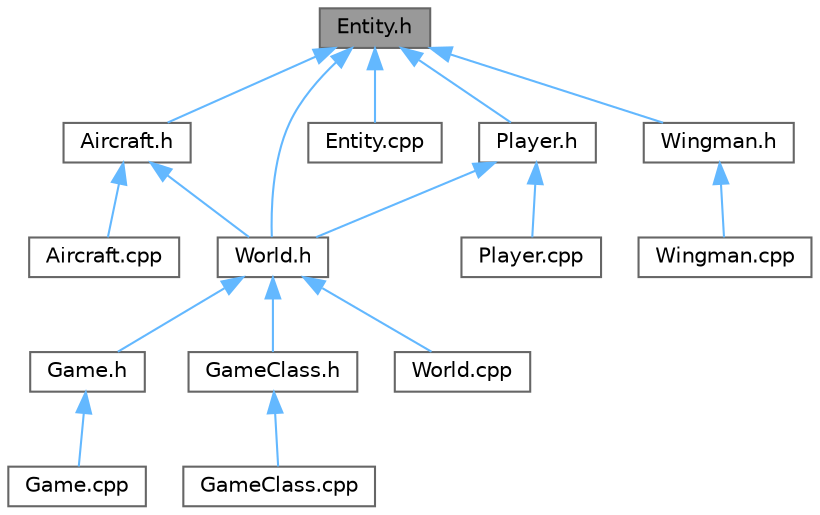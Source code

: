 digraph "Entity.h"
{
 // LATEX_PDF_SIZE
  bgcolor="transparent";
  edge [fontname=Helvetica,fontsize=10,labelfontname=Helvetica,labelfontsize=10];
  node [fontname=Helvetica,fontsize=10,shape=box,height=0.2,width=0.4];
  Node1 [label="Entity.h",height=0.2,width=0.4,color="gray40", fillcolor="grey60", style="filled", fontcolor="black",tooltip=" "];
  Node1 -> Node2 [dir="back",color="steelblue1",style="solid"];
  Node2 [label="Aircraft.h",height=0.2,width=0.4,color="grey40", fillcolor="white", style="filled",URL="$_aircraft_8h.html",tooltip=" "];
  Node2 -> Node3 [dir="back",color="steelblue1",style="solid"];
  Node3 [label="Aircraft.cpp",height=0.2,width=0.4,color="grey40", fillcolor="white", style="filled",URL="$_aircraft_8cpp.html",tooltip=" "];
  Node2 -> Node4 [dir="back",color="steelblue1",style="solid"];
  Node4 [label="World.h",height=0.2,width=0.4,color="grey40", fillcolor="white", style="filled",URL="$_world_8h.html",tooltip=" "];
  Node4 -> Node5 [dir="back",color="steelblue1",style="solid"];
  Node5 [label="Game.h",height=0.2,width=0.4,color="grey40", fillcolor="white", style="filled",URL="$_game_8h.html",tooltip=" "];
  Node5 -> Node6 [dir="back",color="steelblue1",style="solid"];
  Node6 [label="Game.cpp",height=0.2,width=0.4,color="grey40", fillcolor="white", style="filled",URL="$_game_8cpp.html",tooltip=" "];
  Node4 -> Node7 [dir="back",color="steelblue1",style="solid"];
  Node7 [label="GameClass.h",height=0.2,width=0.4,color="grey40", fillcolor="white", style="filled",URL="$_game_class_8h.html",tooltip=" "];
  Node7 -> Node8 [dir="back",color="steelblue1",style="solid"];
  Node8 [label="GameClass.cpp",height=0.2,width=0.4,color="grey40", fillcolor="white", style="filled",URL="$_game_class_8cpp.html",tooltip=" "];
  Node4 -> Node9 [dir="back",color="steelblue1",style="solid"];
  Node9 [label="World.cpp",height=0.2,width=0.4,color="grey40", fillcolor="white", style="filled",URL="$_world_8cpp.html",tooltip=" "];
  Node1 -> Node10 [dir="back",color="steelblue1",style="solid"];
  Node10 [label="Entity.cpp",height=0.2,width=0.4,color="grey40", fillcolor="white", style="filled",URL="$_entity_8cpp.html",tooltip=" "];
  Node1 -> Node11 [dir="back",color="steelblue1",style="solid"];
  Node11 [label="Player.h",height=0.2,width=0.4,color="grey40", fillcolor="white", style="filled",URL="$_player_8h.html",tooltip=" "];
  Node11 -> Node12 [dir="back",color="steelblue1",style="solid"];
  Node12 [label="Player.cpp",height=0.2,width=0.4,color="grey40", fillcolor="white", style="filled",URL="$_player_8cpp.html",tooltip=" "];
  Node11 -> Node4 [dir="back",color="steelblue1",style="solid"];
  Node1 -> Node13 [dir="back",color="steelblue1",style="solid"];
  Node13 [label="Wingman.h",height=0.2,width=0.4,color="grey40", fillcolor="white", style="filled",URL="$_wingman_8h.html",tooltip=" "];
  Node13 -> Node14 [dir="back",color="steelblue1",style="solid"];
  Node14 [label="Wingman.cpp",height=0.2,width=0.4,color="grey40", fillcolor="white", style="filled",URL="$_wingman_8cpp.html",tooltip=" "];
  Node1 -> Node4 [dir="back",color="steelblue1",style="solid"];
}
